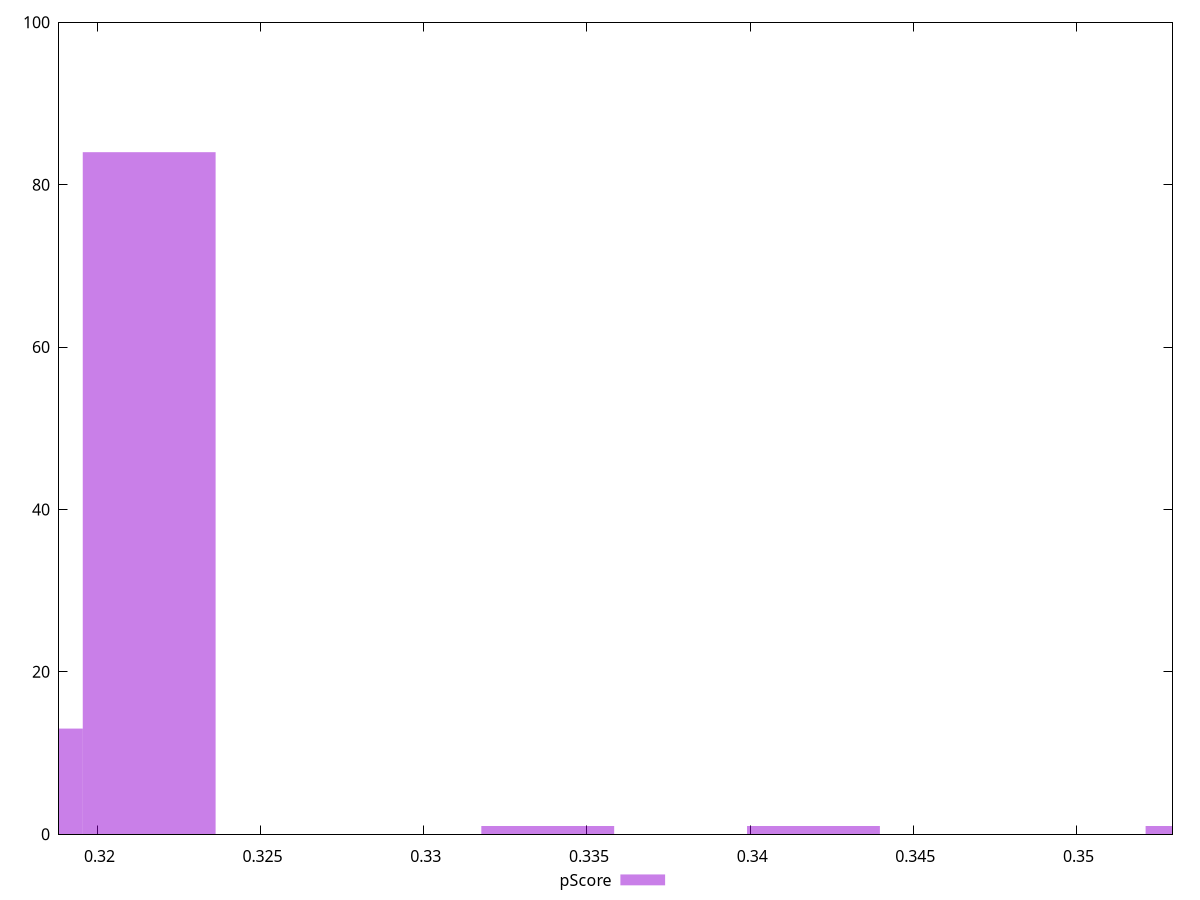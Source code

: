 reset

$pScore <<EOF
0.35415236401176403 1
0.3215866293899926 84
0.3175159125622712 13
0.33379877987315687 1
0.34194021352859977 1
EOF

set key outside below
set boxwidth 0.0040707168277214255
set xrange [0.31882352941176473:0.3529411764705882]
set yrange [0:100]
set trange [0:100]
set style fill transparent solid 0.5 noborder
set terminal svg size 640, 490 enhanced background rgb 'white'
set output "report_00026_2021-02-22T21:38:55.199Z/unused-javascript/samples/pages+cached+noadtech+nomedia/pScore/histogram.svg"

plot $pScore title "pScore" with boxes

reset
